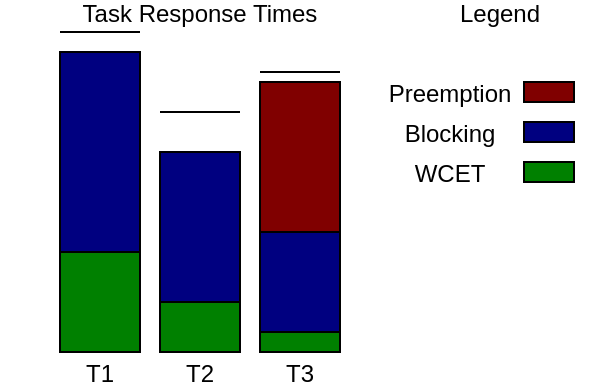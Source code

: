 <mxfile>
    <diagram>
        <mxGraphModel dx="320" dy="200" pageWidth="320" pageHeight="200">
            <root>
                <mxCell id="0">
                </mxCell>
                <mxCell id="1" parent="0">
                </mxCell>
                <mxCell id="25" vertex="1" parent="0" style = "fillColor=#008000;">
                    <mxGeometry x="30" y="130" width="40" height="50" as="geometry">
                    </mxGeometry>
                </mxCell>
                <mxCell id="26" vertex="1" parent="0" style = "fillColor=#000080;">
                    <mxGeometry x="30" y="30" width="40" height="100" as="geometry">
                    </mxGeometry>
                </mxCell>
                <mxCell id="27" vertex="1" parent="0" edge="1" style = "endArrow=none;">
                    <mxGeometry width="50" height="50" relative="1" as="geometry">
                        <mxPoint x="30" y="20" as="sourcePoint">
                        </mxPoint>
                        <mxPoint x="70" y="20" as="targetPoint">
                        </mxPoint>
                    </mxGeometry>
                </mxCell>
                <mxCell id="28" vertex="1" parent="0" style = "fillColor=#008000;">
                    <mxGeometry x="80" y="155" width="40" height="25" as="geometry">
                    </mxGeometry>
                </mxCell>
                <mxCell id="29" vertex="1" parent="0" style = "fillColor=#000080;">
                    <mxGeometry x="80" y="80" width="40" height="75" as="geometry">
                    </mxGeometry>
                </mxCell>
                <mxCell id="30" vertex="1" parent="0" edge="1" style = "endArrow=none;">
                    <mxGeometry width="50" height="50" relative="1" as="geometry">
                        <mxPoint x="80" y="60" as="sourcePoint">
                        </mxPoint>
                        <mxPoint x="120" y="60" as="targetPoint">
                        </mxPoint>
                    </mxGeometry>
                </mxCell>
                <mxCell id="31" vertex="1" parent="0" style = "fillColor=#008000;">
                    <mxGeometry x="130" y="170" width="40" height="10" as="geometry">
                    </mxGeometry>
                </mxCell>
                <mxCell id="32" vertex="1" parent="0" style = "fillColor=#000080;">
                    <mxGeometry x="130" y="120" width="40" height="50" as="geometry">
                    </mxGeometry>
                </mxCell>
                <mxCell id="33" vertex="1" parent="0" style = "fillColor=#800000;">
                    <mxGeometry x="130" y="45" width="40" height="75" as="geometry">
                    </mxGeometry>
                </mxCell>
                <mxCell id="34" vertex="1" parent="0" edge="1" style = "endArrow=none;">
                    <mxGeometry width="50" height="50" relative="1" as="geometry">
                        <mxPoint x="130" y="40" as="sourcePoint">
                        </mxPoint>
                        <mxPoint x="170" y="40" as="targetPoint">
                        </mxPoint>
                    </mxGeometry>
                </mxCell>
                <mxCell id="35" vertex="1" parent="0" value="T1" style = "text=;strokeColor=none;">
                    <mxGeometry x="25" y="185" width="50" height="10" as="geometry">
                    </mxGeometry>
                </mxCell>
                <mxCell id="36" vertex="1" parent="0" value="T2" style = "text=;strokeColor=none;">
                    <mxGeometry x="75" y="185" width="50" height="10" as="geometry">
                    </mxGeometry>
                </mxCell>
                <mxCell id="37" vertex="1" parent="0" value="T3" style = "text=;strokeColor=none;">
                    <mxGeometry x="125" y="185" width="50" height="10" as="geometry">
                    </mxGeometry>
                </mxCell>
                <mxCell id="38" vertex="1" parent="0" value="Task Response Times" style = "text=;strokeColor=none;">
                    <mxGeometry x="0" y="5" width="200" height="10" as="geometry">
                    </mxGeometry>
                </mxCell>
                <mxCell id="39" vertex="1" parent="0" value="Legend" style = "text=;strokeColor=none;">
                    <mxGeometry x="200" y="5" width="100" height="10" as="geometry">
                    </mxGeometry>
                </mxCell>
                <mxCell id="40" vertex="1" parent="0" value="Preemption" style = "text=;strokeColor=none;">
                    <mxGeometry x="200" y="45" width="50" height="10" as="geometry">
                    </mxGeometry>
                </mxCell>
                <mxCell id="41" vertex="1" parent="0" style = "fillColor=#800000;">
                    <mxGeometry x="262" y="45" width="25" height="10" as="geometry">
                    </mxGeometry>
                </mxCell>
                <mxCell id="42" vertex="1" parent="0" value="Blocking" style = "text=;strokeColor=none;">
                    <mxGeometry x="200" y="65" width="50" height="10" as="geometry">
                    </mxGeometry>
                </mxCell>
                <mxCell id="43" vertex="1" parent="0" style = "fillColor=#000080;">
                    <mxGeometry x="262" y="65" width="25" height="10" as="geometry">
                    </mxGeometry>
                </mxCell>
                <mxCell id="44" vertex="1" parent="0" value="WCET" style = "text=;strokeColor=none;">
                    <mxGeometry x="200" y="85" width="50" height="10" as="geometry">
                    </mxGeometry>
                </mxCell>
                <mxCell id="45" vertex="1" parent="0" style = "fillColor=#008000;">
                    <mxGeometry x="262" y="85" width="25" height="10" as="geometry">
                    </mxGeometry>
                </mxCell>
            </root>
        </mxGraphModel>
    </diagram>
</mxfile>
